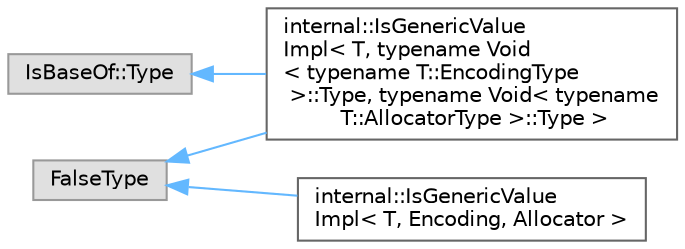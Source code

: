 digraph "Graphical Class Hierarchy"
{
 // LATEX_PDF_SIZE
  bgcolor="transparent";
  edge [fontname=Helvetica,fontsize=10,labelfontname=Helvetica,labelfontsize=10];
  node [fontname=Helvetica,fontsize=10,shape=box,height=0.2,width=0.4];
  rankdir="LR";
  Node0 [id="Node000000",label="FalseType",height=0.2,width=0.4,color="grey60", fillcolor="#E0E0E0", style="filled",tooltip=" "];
  Node0 -> Node1 [id="edge1_Node000000_Node000001",dir="back",color="steelblue1",style="solid",tooltip=" "];
  Node1 [id="Node000001",label="internal::IsGenericValue\lImpl\< T, typename Void\l\< typename T::EncodingType\l \>::Type, typename Void\< typename\l T::AllocatorType \>::Type \>",height=0.2,width=0.4,color="grey40", fillcolor="white", style="filled",URL="$structinternal_1_1_is_generic_value_impl_3_01_t_00_01typename_01_void_3_01typename_01_t_1_1_enco3a51e9d8b4986f001b39e1e8edecb66a.html",tooltip=" "];
  Node0 -> Node3 [id="edge2_Node000000_Node000003",dir="back",color="steelblue1",style="solid",tooltip=" "];
  Node3 [id="Node000003",label="internal::IsGenericValue\lImpl\< T, Encoding, Allocator \>",height=0.2,width=0.4,color="grey40", fillcolor="white", style="filled",URL="$structinternal_1_1_is_generic_value_impl.html",tooltip=" "];
  Node2 [id="Node000002",label="IsBaseOf::Type",height=0.2,width=0.4,color="grey60", fillcolor="#E0E0E0", style="filled",tooltip=" "];
  Node2 -> Node1 [id="edge3_Node000002_Node000001",dir="back",color="steelblue1",style="solid",tooltip=" "];
}
